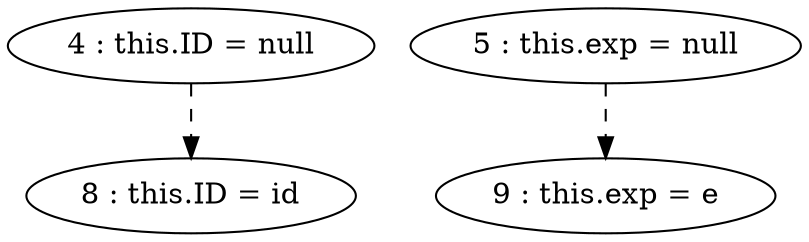 digraph G {
"4 : this.ID = null"
"4 : this.ID = null" -> "8 : this.ID = id" [style=dashed]
"5 : this.exp = null"
"5 : this.exp = null" -> "9 : this.exp = e" [style=dashed]
"8 : this.ID = id"
"9 : this.exp = e"
}